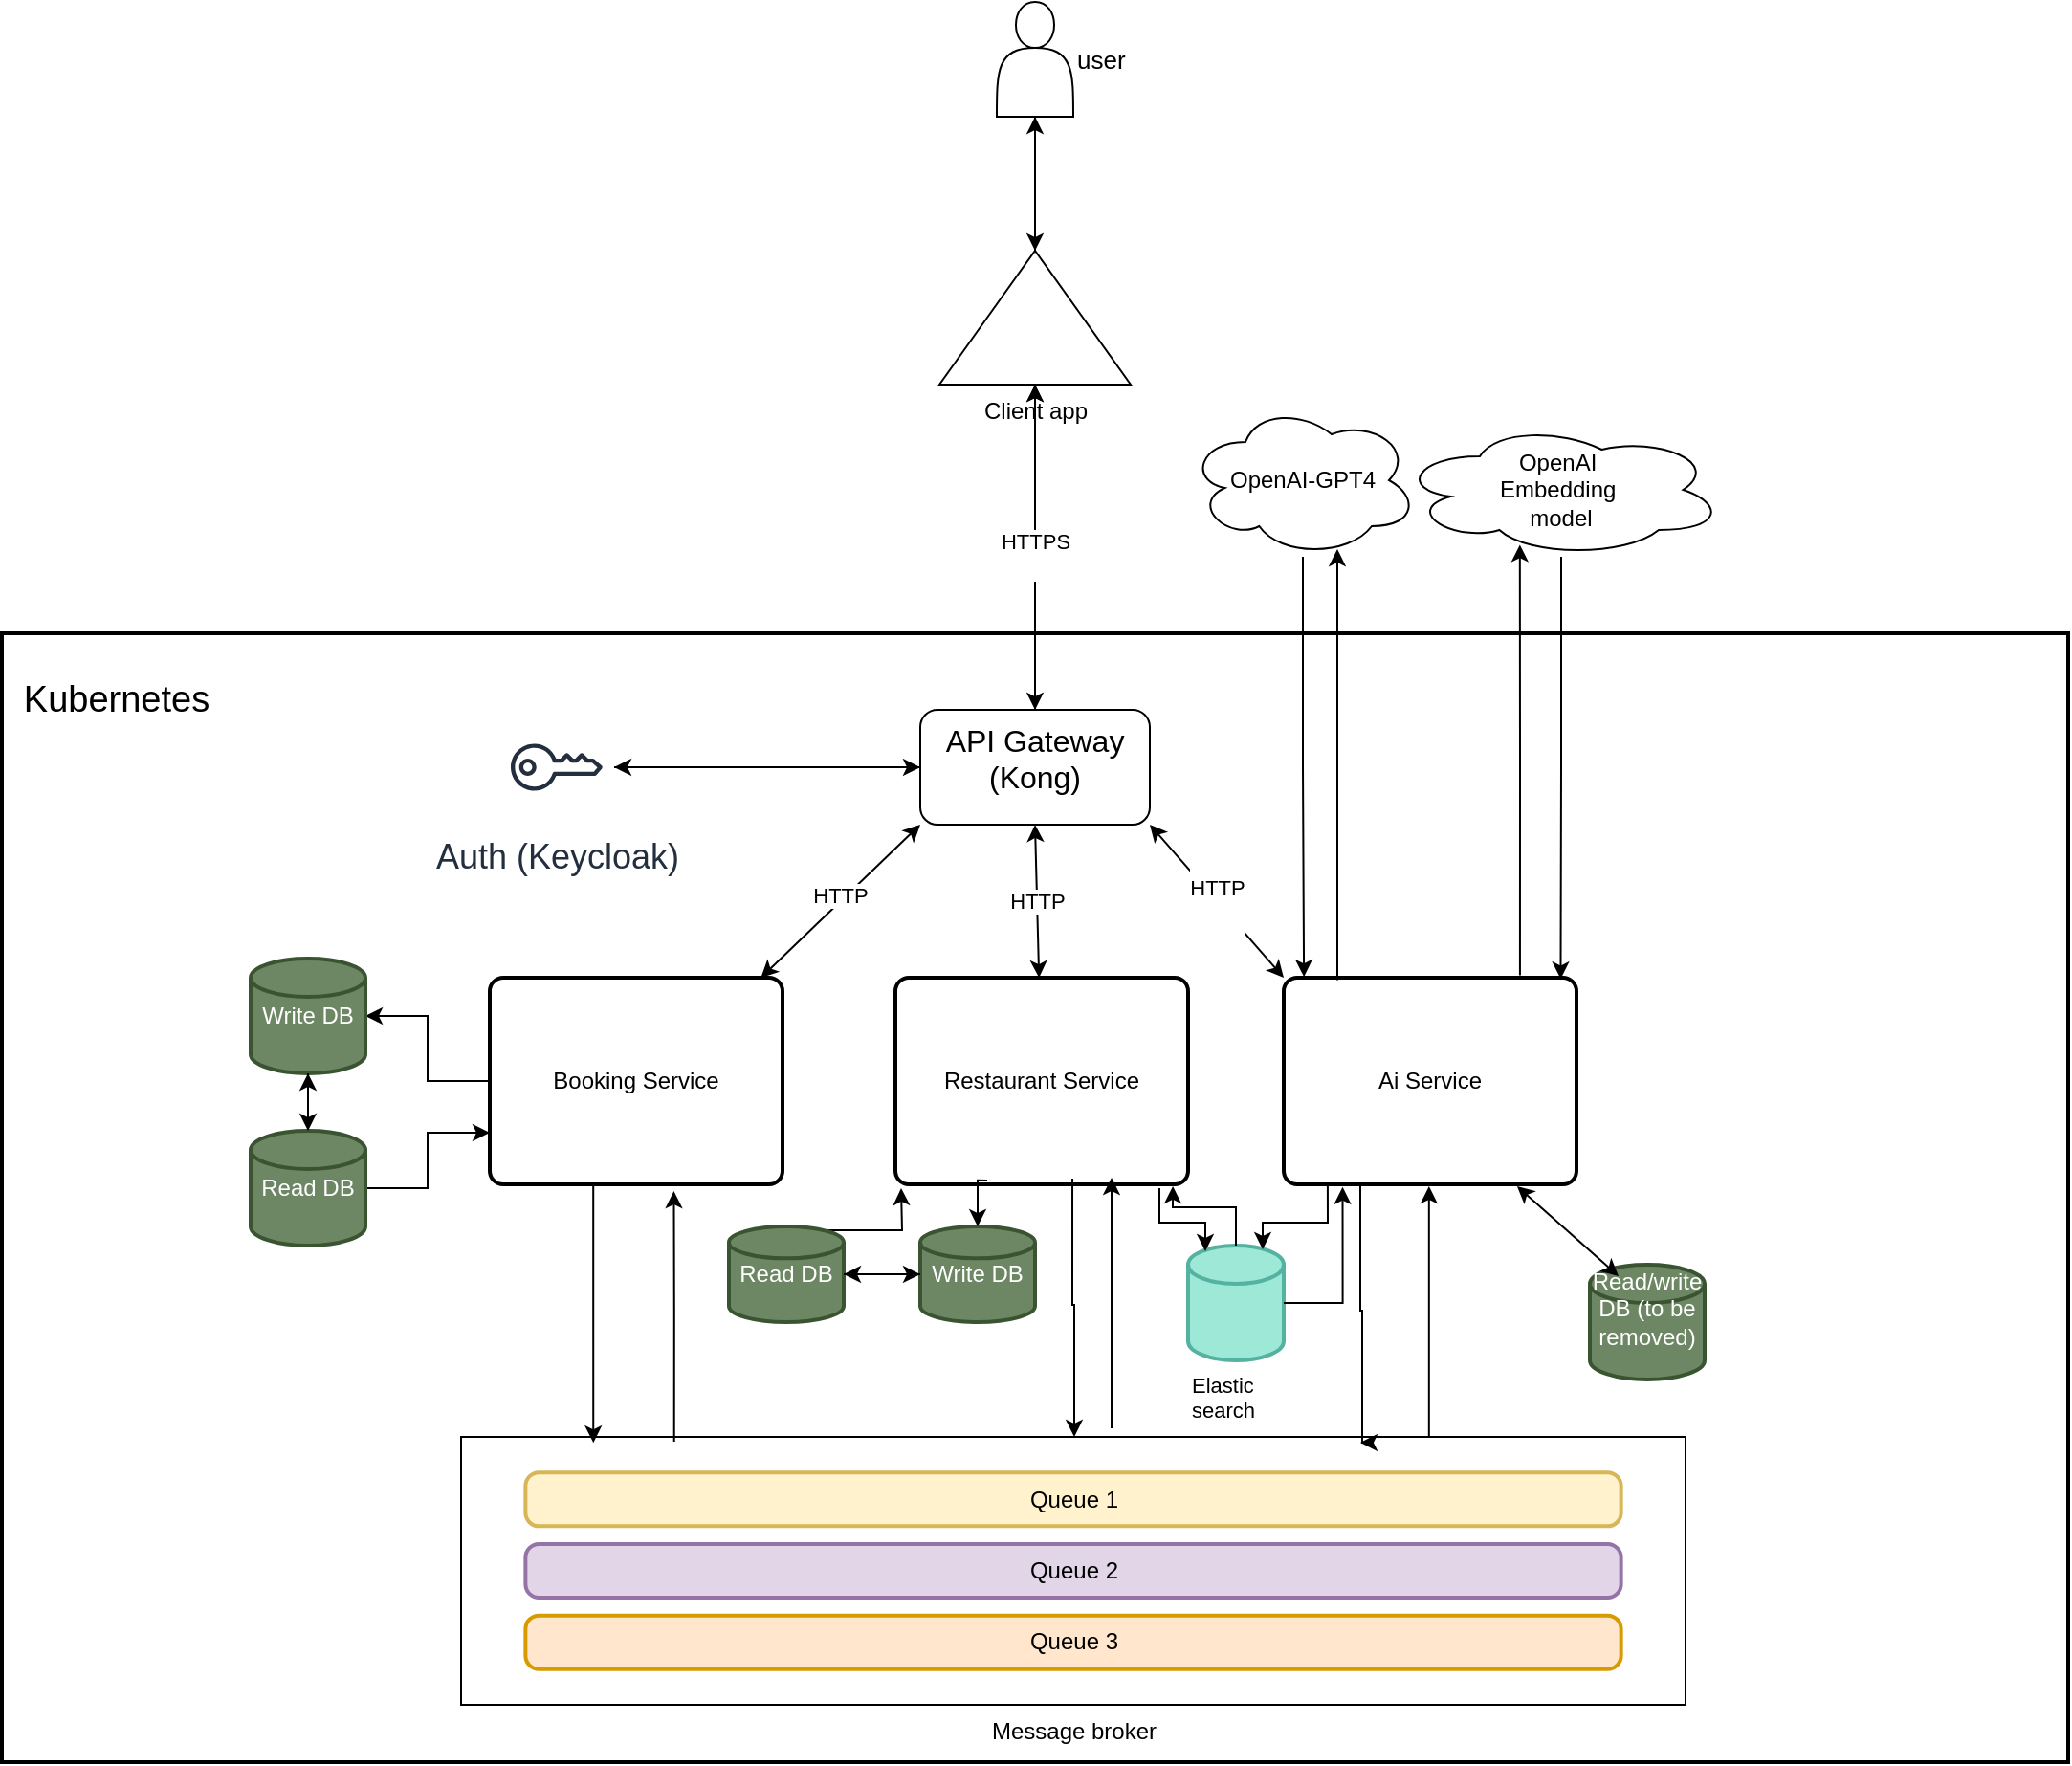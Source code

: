 <mxfile version="25.0.3">
  <diagram name="Page-1" id="WZwVvHjPCqPEUTxyxGWn">
    <mxGraphModel dx="1405" dy="908" grid="1" gridSize="10" guides="1" tooltips="1" connect="1" arrows="1" fold="1" page="1" pageScale="1" pageWidth="850" pageHeight="1100" math="0" shadow="0">
      <root>
        <mxCell id="0" />
        <mxCell id="1" parent="0" />
        <mxCell id="ZbxtkYr-YWAduZjAJKHO-77" value="" style="verticalLabelPosition=bottom;verticalAlign=top;html=1;shape=mxgraph.basic.rect;fillColor2=none;strokeWidth=2;size=20;indent=5;fillColor=none;" parent="1" vertex="1">
          <mxGeometry x="170" y="360" width="1080" height="590" as="geometry" />
        </mxCell>
        <mxCell id="ZbxtkYr-YWAduZjAJKHO-82" style="edgeStyle=orthogonalEdgeStyle;rounded=0;orthogonalLoop=1;jettySize=auto;html=1;" parent="1" source="ZbxtkYr-YWAduZjAJKHO-3" target="ZbxtkYr-YWAduZjAJKHO-11" edge="1">
          <mxGeometry relative="1" as="geometry" />
        </mxCell>
        <mxCell id="ZbxtkYr-YWAduZjAJKHO-3" value="user" style="shape=actor;whiteSpace=wrap;html=1;align=left;labelPosition=right;verticalLabelPosition=middle;verticalAlign=middle;fontSize=13;" parent="1" vertex="1">
          <mxGeometry x="690" y="30" width="40" height="60" as="geometry" />
        </mxCell>
        <mxCell id="ZbxtkYr-YWAduZjAJKHO-13" value="" style="edgeStyle=orthogonalEdgeStyle;rounded=0;orthogonalLoop=1;jettySize=auto;html=1;" parent="1" source="ZbxtkYr-YWAduZjAJKHO-11" target="ZbxtkYr-YWAduZjAJKHO-12" edge="1">
          <mxGeometry relative="1" as="geometry" />
        </mxCell>
        <mxCell id="ZbxtkYr-YWAduZjAJKHO-83" style="edgeStyle=orthogonalEdgeStyle;rounded=0;orthogonalLoop=1;jettySize=auto;html=1;entryX=0.5;entryY=1;entryDx=0;entryDy=0;" parent="1" source="ZbxtkYr-YWAduZjAJKHO-11" target="ZbxtkYr-YWAduZjAJKHO-3" edge="1">
          <mxGeometry relative="1" as="geometry" />
        </mxCell>
        <mxCell id="ZbxtkYr-YWAduZjAJKHO-11" value="Client app" style="verticalLabelPosition=bottom;verticalAlign=top;html=1;shape=mxgraph.basic.acute_triangle;dx=0.5;" parent="1" vertex="1">
          <mxGeometry x="660" y="160" width="100" height="70" as="geometry" />
        </mxCell>
        <mxCell id="ZbxtkYr-YWAduZjAJKHO-18" value="" style="edgeStyle=orthogonalEdgeStyle;rounded=0;orthogonalLoop=1;jettySize=auto;html=1;" parent="1" source="ZbxtkYr-YWAduZjAJKHO-12" target="ZbxtkYr-YWAduZjAJKHO-15" edge="1">
          <mxGeometry relative="1" as="geometry" />
        </mxCell>
        <mxCell id="ZbxtkYr-YWAduZjAJKHO-20" style="edgeStyle=orthogonalEdgeStyle;rounded=0;orthogonalLoop=1;jettySize=auto;html=1;" parent="1" source="ZbxtkYr-YWAduZjAJKHO-12" target="ZbxtkYr-YWAduZjAJKHO-11" edge="1">
          <mxGeometry relative="1" as="geometry" />
        </mxCell>
        <mxCell id="ZbxtkYr-YWAduZjAJKHO-12" value="&lt;font style=&quot;font-size: 16px;&quot;&gt;API Gateway (Kong)&lt;/font&gt;" style="rounded=1;whiteSpace=wrap;html=1;verticalAlign=top;" parent="1" vertex="1">
          <mxGeometry x="650" y="400" width="120" height="60" as="geometry" />
        </mxCell>
        <mxCell id="ZbxtkYr-YWAduZjAJKHO-59" style="edgeStyle=orthogonalEdgeStyle;rounded=0;orthogonalLoop=1;jettySize=auto;html=1;entryX=0;entryY=0.5;entryDx=0;entryDy=0;" parent="1" source="ZbxtkYr-YWAduZjAJKHO-15" target="ZbxtkYr-YWAduZjAJKHO-12" edge="1">
          <mxGeometry relative="1" as="geometry" />
        </mxCell>
        <mxCell id="ZbxtkYr-YWAduZjAJKHO-15" value="Auth (Keycloak)" style="sketch=0;outlineConnect=0;fontColor=#232F3E;gradientColor=none;strokeColor=#232F3E;fillColor=#ffffff;dashed=0;verticalLabelPosition=bottom;verticalAlign=top;align=center;html=1;fontSize=18;fontStyle=0;aspect=fixed;shape=mxgraph.aws4.resourceIcon;resIcon=mxgraph.aws4.addon;labelPosition=center;" parent="1" vertex="1">
          <mxGeometry x="430" y="400" width="60" height="60" as="geometry" />
        </mxCell>
        <mxCell id="7v7jsVOClabLG5YhFFzS-9" style="edgeStyle=orthogonalEdgeStyle;rounded=0;orthogonalLoop=1;jettySize=auto;html=1;" edge="1" parent="1" source="ZbxtkYr-YWAduZjAJKHO-21" target="7v7jsVOClabLG5YhFFzS-5">
          <mxGeometry relative="1" as="geometry" />
        </mxCell>
        <mxCell id="ZbxtkYr-YWAduZjAJKHO-21" value="Booking Service" style="rounded=1;whiteSpace=wrap;html=1;absoluteArcSize=1;arcSize=14;strokeWidth=2;fillColor=none;" parent="1" vertex="1">
          <mxGeometry x="425" y="540" width="153" height="108" as="geometry" />
        </mxCell>
        <mxCell id="ZbxtkYr-YWAduZjAJKHO-22" value="Restaurant Service" style="rounded=1;whiteSpace=wrap;html=1;absoluteArcSize=1;arcSize=14;strokeWidth=2;fillColor=none;" parent="1" vertex="1">
          <mxGeometry x="637" y="540" width="153" height="108" as="geometry" />
        </mxCell>
        <mxCell id="ZbxtkYr-YWAduZjAJKHO-23" value="Ai Service" style="rounded=1;whiteSpace=wrap;html=1;absoluteArcSize=1;arcSize=14;strokeWidth=2;fillColor=none;" parent="1" vertex="1">
          <mxGeometry x="840" y="540" width="153" height="108" as="geometry" />
        </mxCell>
        <mxCell id="ZbxtkYr-YWAduZjAJKHO-27" value="Elastic search" style="strokeWidth=2;html=1;shape=mxgraph.flowchart.database;whiteSpace=wrap;fillColor=#9EE8D7;labelPosition=center;verticalLabelPosition=bottom;align=left;verticalAlign=top;fontSize=11;labelBackgroundColor=default;strokeColor=#54B3A0;" parent="1" vertex="1">
          <mxGeometry x="790" y="680" width="50" height="60" as="geometry" />
        </mxCell>
        <mxCell id="ZbxtkYr-YWAduZjAJKHO-28" value="OpenAI-GPT4" style="ellipse;shape=cloud;whiteSpace=wrap;html=1;" parent="1" vertex="1">
          <mxGeometry x="790" y="240" width="120" height="80" as="geometry" />
        </mxCell>
        <mxCell id="ZbxtkYr-YWAduZjAJKHO-29" value="OpenAI&amp;nbsp;&lt;div&gt;Embedding&amp;nbsp;&lt;/div&gt;&lt;div&gt;model&lt;/div&gt;" style="ellipse;shape=cloud;whiteSpace=wrap;html=1;" parent="1" vertex="1">
          <mxGeometry x="900" y="250" width="170" height="70" as="geometry" />
        </mxCell>
        <mxCell id="ZbxtkYr-YWAduZjAJKHO-33" style="edgeStyle=orthogonalEdgeStyle;rounded=0;orthogonalLoop=1;jettySize=auto;html=1;entryX=0.069;entryY=-0.004;entryDx=0;entryDy=0;entryPerimeter=0;" parent="1" source="ZbxtkYr-YWAduZjAJKHO-28" target="ZbxtkYr-YWAduZjAJKHO-23" edge="1">
          <mxGeometry relative="1" as="geometry" />
        </mxCell>
        <mxCell id="ZbxtkYr-YWAduZjAJKHO-34" style="edgeStyle=orthogonalEdgeStyle;rounded=0;orthogonalLoop=1;jettySize=auto;html=1;entryX=0.65;entryY=0.95;entryDx=0;entryDy=0;entryPerimeter=0;exitX=0.183;exitY=0.012;exitDx=0;exitDy=0;exitPerimeter=0;" parent="1" source="ZbxtkYr-YWAduZjAJKHO-23" target="ZbxtkYr-YWAduZjAJKHO-28" edge="1">
          <mxGeometry relative="1" as="geometry" />
        </mxCell>
        <mxCell id="ZbxtkYr-YWAduZjAJKHO-38" style="edgeStyle=orthogonalEdgeStyle;rounded=0;orthogonalLoop=1;jettySize=auto;html=1;entryX=0.946;entryY=0.006;entryDx=0;entryDy=0;entryPerimeter=0;" parent="1" source="ZbxtkYr-YWAduZjAJKHO-29" target="ZbxtkYr-YWAduZjAJKHO-23" edge="1">
          <mxGeometry relative="1" as="geometry" />
        </mxCell>
        <mxCell id="ZbxtkYr-YWAduZjAJKHO-39" style="edgeStyle=orthogonalEdgeStyle;rounded=0;orthogonalLoop=1;jettySize=auto;html=1;entryX=0.373;entryY=0.91;entryDx=0;entryDy=0;entryPerimeter=0;exitX=0.807;exitY=-0.012;exitDx=0;exitDy=0;exitPerimeter=0;" parent="1" source="ZbxtkYr-YWAduZjAJKHO-23" target="ZbxtkYr-YWAduZjAJKHO-29" edge="1">
          <mxGeometry relative="1" as="geometry">
            <mxPoint x="1023" y="630" as="sourcePoint" />
          </mxGeometry>
        </mxCell>
        <mxCell id="ZbxtkYr-YWAduZjAJKHO-41" value="" style="group" parent="1" vertex="1" connectable="0">
          <mxGeometry x="410" y="780" width="640" height="140" as="geometry" />
        </mxCell>
        <mxCell id="ZbxtkYr-YWAduZjAJKHO-42" value="Message broker" style="verticalLabelPosition=bottom;verticalAlign=top;html=1;shape=mxgraph.basic.rect;fillColor2=none;strokeWidth=1;size=20;indent=5;fillColor=none;" parent="ZbxtkYr-YWAduZjAJKHO-41" vertex="1">
          <mxGeometry width="640" height="140" as="geometry" />
        </mxCell>
        <mxCell id="ZbxtkYr-YWAduZjAJKHO-43" value="Queue 1" style="rounded=1;whiteSpace=wrap;html=1;absoluteArcSize=1;arcSize=14;strokeWidth=2;fillColor=#fff2cc;strokeColor=#d6b656;" parent="ZbxtkYr-YWAduZjAJKHO-41" vertex="1">
          <mxGeometry x="33.684" y="18.667" width="572.632" height="28" as="geometry" />
        </mxCell>
        <mxCell id="ZbxtkYr-YWAduZjAJKHO-44" value="Queue 2" style="rounded=1;whiteSpace=wrap;html=1;absoluteArcSize=1;arcSize=14;strokeWidth=2;fillColor=#e1d5e7;strokeColor=#9673a6;" parent="ZbxtkYr-YWAduZjAJKHO-41" vertex="1">
          <mxGeometry x="33.684" y="56" width="572.632" height="28" as="geometry" />
        </mxCell>
        <mxCell id="ZbxtkYr-YWAduZjAJKHO-45" value="Queue 3" style="rounded=1;whiteSpace=wrap;html=1;absoluteArcSize=1;arcSize=14;strokeWidth=2;fillColor=#ffe6cc;strokeColor=#d79b00;" parent="ZbxtkYr-YWAduZjAJKHO-41" vertex="1">
          <mxGeometry x="33.684" y="93.333" width="572.632" height="28" as="geometry" />
        </mxCell>
        <mxCell id="ZbxtkYr-YWAduZjAJKHO-48" style="edgeStyle=orthogonalEdgeStyle;rounded=0;orthogonalLoop=1;jettySize=auto;html=1;entryX=0.108;entryY=0.022;entryDx=0;entryDy=0;entryPerimeter=0;" parent="1" source="ZbxtkYr-YWAduZjAJKHO-21" target="ZbxtkYr-YWAduZjAJKHO-42" edge="1">
          <mxGeometry relative="1" as="geometry">
            <Array as="points">
              <mxPoint x="480" y="714" />
            </Array>
          </mxGeometry>
        </mxCell>
        <mxCell id="ZbxtkYr-YWAduZjAJKHO-50" style="edgeStyle=orthogonalEdgeStyle;rounded=0;orthogonalLoop=1;jettySize=auto;html=1;entryX=0.629;entryY=1.033;entryDx=0;entryDy=0;entryPerimeter=0;exitX=0.174;exitY=0.018;exitDx=0;exitDy=0;exitPerimeter=0;" parent="1" source="ZbxtkYr-YWAduZjAJKHO-42" target="ZbxtkYr-YWAduZjAJKHO-21" edge="1">
          <mxGeometry relative="1" as="geometry" />
        </mxCell>
        <mxCell id="ZbxtkYr-YWAduZjAJKHO-55" style="edgeStyle=orthogonalEdgeStyle;rounded=0;orthogonalLoop=1;jettySize=auto;html=1;entryX=0.629;entryY=1.033;entryDx=0;entryDy=0;entryPerimeter=0;exitX=0.174;exitY=0.018;exitDx=0;exitDy=0;exitPerimeter=0;" parent="1" edge="1">
          <mxGeometry relative="1" as="geometry">
            <mxPoint x="750" y="775.5" as="sourcePoint" />
            <mxPoint x="750" y="644.5" as="targetPoint" />
          </mxGeometry>
        </mxCell>
        <mxCell id="ZbxtkYr-YWAduZjAJKHO-56" style="edgeStyle=orthogonalEdgeStyle;rounded=0;orthogonalLoop=1;jettySize=auto;html=1;entryX=0.629;entryY=1.033;entryDx=0;entryDy=0;entryPerimeter=0;exitX=0.174;exitY=0.018;exitDx=0;exitDy=0;exitPerimeter=0;" parent="1" edge="1">
          <mxGeometry relative="1" as="geometry">
            <mxPoint x="915.91" y="780" as="sourcePoint" />
            <mxPoint x="915.91" y="649" as="targetPoint" />
          </mxGeometry>
        </mxCell>
        <mxCell id="ZbxtkYr-YWAduZjAJKHO-57" style="edgeStyle=orthogonalEdgeStyle;rounded=0;orthogonalLoop=1;jettySize=auto;html=1;entryX=0.108;entryY=0.022;entryDx=0;entryDy=0;entryPerimeter=0;" parent="1" edge="1">
          <mxGeometry relative="1" as="geometry">
            <mxPoint x="880" y="648" as="sourcePoint" />
            <mxPoint x="880" y="783" as="targetPoint" />
            <Array as="points">
              <mxPoint x="881" y="714" />
            </Array>
          </mxGeometry>
        </mxCell>
        <mxCell id="ZbxtkYr-YWAduZjAJKHO-58" style="edgeStyle=orthogonalEdgeStyle;rounded=0;orthogonalLoop=1;jettySize=auto;html=1;entryX=0.108;entryY=0.022;entryDx=0;entryDy=0;entryPerimeter=0;" parent="1" edge="1">
          <mxGeometry relative="1" as="geometry">
            <mxPoint x="729.52" y="645" as="sourcePoint" />
            <mxPoint x="729.52" y="780" as="targetPoint" />
            <Array as="points">
              <mxPoint x="730.52" y="711" />
            </Array>
          </mxGeometry>
        </mxCell>
        <mxCell id="7v7jsVOClabLG5YhFFzS-7" style="edgeStyle=orthogonalEdgeStyle;rounded=0;orthogonalLoop=1;jettySize=auto;html=1;" edge="1" parent="1" source="ZbxtkYr-YWAduZjAJKHO-60" target="7v7jsVOClabLG5YhFFzS-5">
          <mxGeometry relative="1" as="geometry" />
        </mxCell>
        <mxCell id="7v7jsVOClabLG5YhFFzS-10" style="edgeStyle=orthogonalEdgeStyle;rounded=0;orthogonalLoop=1;jettySize=auto;html=1;entryX=0;entryY=0.75;entryDx=0;entryDy=0;" edge="1" parent="1" source="ZbxtkYr-YWAduZjAJKHO-60" target="ZbxtkYr-YWAduZjAJKHO-21">
          <mxGeometry relative="1" as="geometry" />
        </mxCell>
        <mxCell id="ZbxtkYr-YWAduZjAJKHO-60" value="Read DB" style="strokeWidth=2;html=1;shape=mxgraph.flowchart.database;whiteSpace=wrap;fillColor=#6d8764;strokeColor=#3A5431;fontColor=#ffffff;" parent="1" vertex="1">
          <mxGeometry x="300" y="620" width="60" height="60" as="geometry" />
        </mxCell>
        <mxCell id="ZbxtkYr-YWAduZjAJKHO-64" value="Read/write DB (to be removed)&lt;div&gt;&lt;br&gt;&lt;/div&gt;" style="strokeWidth=2;html=1;shape=mxgraph.flowchart.database;whiteSpace=wrap;fillColor=#6d8764;strokeColor=#3A5431;fontColor=#ffffff;" parent="1" vertex="1">
          <mxGeometry x="1000" y="690" width="60" height="60" as="geometry" />
        </mxCell>
        <mxCell id="ZbxtkYr-YWAduZjAJKHO-65" value="" style="endArrow=classic;startArrow=classic;html=1;rounded=0;exitX=0.25;exitY=0.1;exitDx=0;exitDy=0;exitPerimeter=0;entryX=0.797;entryY=1.009;entryDx=0;entryDy=0;entryPerimeter=0;" parent="1" source="ZbxtkYr-YWAduZjAJKHO-64" edge="1" target="ZbxtkYr-YWAduZjAJKHO-23">
          <mxGeometry width="50" height="50" relative="1" as="geometry">
            <mxPoint x="870" y="685.38" as="sourcePoint" />
            <mxPoint x="850.0" y="648" as="targetPoint" />
          </mxGeometry>
        </mxCell>
        <mxCell id="ZbxtkYr-YWAduZjAJKHO-66" value="" style="endArrow=classic;startArrow=classic;html=1;rounded=0;exitX=0.606;exitY=-0.008;exitDx=0;exitDy=0;exitPerimeter=0;entryX=0;entryY=1;entryDx=0;entryDy=0;" parent="1" target="ZbxtkYr-YWAduZjAJKHO-12" edge="1">
          <mxGeometry width="50" height="50" relative="1" as="geometry">
            <mxPoint x="566.718" y="539.996" as="sourcePoint" />
            <mxPoint x="637" y="460.86" as="targetPoint" />
          </mxGeometry>
        </mxCell>
        <mxCell id="ZbxtkYr-YWAduZjAJKHO-72" value="HTTP" style="edgeLabel;html=1;align=center;verticalAlign=middle;resizable=0;points=[];" parent="ZbxtkYr-YWAduZjAJKHO-66" vertex="1" connectable="0">
          <mxGeometry x="0.043" y="3" relative="1" as="geometry">
            <mxPoint as="offset" />
          </mxGeometry>
        </mxCell>
        <mxCell id="ZbxtkYr-YWAduZjAJKHO-67" value="" style="endArrow=classic;startArrow=classic;html=1;rounded=0;entryX=0.5;entryY=1;entryDx=0;entryDy=0;" parent="1" source="ZbxtkYr-YWAduZjAJKHO-22" target="ZbxtkYr-YWAduZjAJKHO-12" edge="1">
          <mxGeometry width="50" height="50" relative="1" as="geometry">
            <mxPoint x="603" y="540" as="sourcePoint" />
            <mxPoint x="720" y="470" as="targetPoint" />
          </mxGeometry>
        </mxCell>
        <mxCell id="ZbxtkYr-YWAduZjAJKHO-68" value="&#xa;&lt;span style=&quot;color: rgb(0, 0, 0); font-family: Helvetica; font-size: 11px; font-style: normal; font-variant-ligatures: normal; font-variant-caps: normal; font-weight: 400; letter-spacing: normal; orphans: 2; text-align: center; text-indent: 0px; text-transform: none; widows: 2; word-spacing: 0px; -webkit-text-stroke-width: 0px; white-space: nowrap; background-color: rgb(255, 255, 255); text-decoration-thickness: initial; text-decoration-style: initial; text-decoration-color: initial; display: inline !important; float: none;&quot;&gt;HTTP&lt;/span&gt;&#xa;&#xa;" style="endArrow=classic;startArrow=classic;html=1;rounded=0;entryX=0;entryY=0;entryDx=0;entryDy=0;exitX=1;exitY=1;exitDx=0;exitDy=0;" parent="1" source="ZbxtkYr-YWAduZjAJKHO-12" target="ZbxtkYr-YWAduZjAJKHO-23" edge="1">
          <mxGeometry width="50" height="50" relative="1" as="geometry">
            <mxPoint x="730" y="490" as="sourcePoint" />
            <mxPoint x="780" y="440" as="targetPoint" />
          </mxGeometry>
        </mxCell>
        <mxCell id="ZbxtkYr-YWAduZjAJKHO-73" value="HTTP" style="edgeLabel;html=1;align=center;verticalAlign=middle;resizable=0;points=[];" parent="1" vertex="1" connectable="0">
          <mxGeometry x="720.001" y="499.998" as="geometry">
            <mxPoint x="-9" as="offset" />
          </mxGeometry>
        </mxCell>
        <mxCell id="ZbxtkYr-YWAduZjAJKHO-78" value="" style="edgeStyle=orthogonalEdgeStyle;rounded=0;orthogonalLoop=1;jettySize=auto;html=1;" parent="1" source="ZbxtkYr-YWAduZjAJKHO-77" target="ZbxtkYr-YWAduZjAJKHO-11" edge="1">
          <mxGeometry relative="1" as="geometry" />
        </mxCell>
        <mxCell id="ZbxtkYr-YWAduZjAJKHO-79" value="HTTPS&lt;div&gt;&lt;br&gt;&lt;/div&gt;" style="edgeLabel;html=1;align=center;verticalAlign=middle;resizable=0;points=[];" parent="ZbxtkYr-YWAduZjAJKHO-78" vertex="1" connectable="0">
          <mxGeometry x="-0.372" relative="1" as="geometry">
            <mxPoint as="offset" />
          </mxGeometry>
        </mxCell>
        <mxCell id="ZbxtkYr-YWAduZjAJKHO-80" value="Kubernetes" style="text;html=1;align=center;verticalAlign=middle;whiteSpace=wrap;rounded=0;fontSize=19;" parent="1" vertex="1">
          <mxGeometry x="200" y="380" width="60" height="30" as="geometry" />
        </mxCell>
        <mxCell id="7v7jsVOClabLG5YhFFzS-2" style="edgeStyle=orthogonalEdgeStyle;rounded=0;orthogonalLoop=1;jettySize=auto;html=1;entryX=0.78;entryY=0.033;entryDx=0;entryDy=0;entryPerimeter=0;exitX=0.15;exitY=1;exitDx=0;exitDy=0;exitPerimeter=0;" edge="1" parent="1" source="ZbxtkYr-YWAduZjAJKHO-23" target="ZbxtkYr-YWAduZjAJKHO-27">
          <mxGeometry relative="1" as="geometry" />
        </mxCell>
        <mxCell id="7v7jsVOClabLG5YhFFzS-3" style="edgeStyle=orthogonalEdgeStyle;rounded=0;orthogonalLoop=1;jettySize=auto;html=1;entryX=0.18;entryY=0.05;entryDx=0;entryDy=0;entryPerimeter=0;exitX=0.902;exitY=1.019;exitDx=0;exitDy=0;exitPerimeter=0;" edge="1" parent="1" source="ZbxtkYr-YWAduZjAJKHO-22" target="ZbxtkYr-YWAduZjAJKHO-27">
          <mxGeometry relative="1" as="geometry" />
        </mxCell>
        <mxCell id="7v7jsVOClabLG5YhFFzS-4" style="edgeStyle=orthogonalEdgeStyle;rounded=0;orthogonalLoop=1;jettySize=auto;html=1;entryX=0.948;entryY=1.009;entryDx=0;entryDy=0;entryPerimeter=0;" edge="1" parent="1" source="ZbxtkYr-YWAduZjAJKHO-27" target="ZbxtkYr-YWAduZjAJKHO-22">
          <mxGeometry relative="1" as="geometry" />
        </mxCell>
        <mxCell id="7v7jsVOClabLG5YhFFzS-5" value="Write DB" style="strokeWidth=2;html=1;shape=mxgraph.flowchart.database;whiteSpace=wrap;fillColor=#6d8764;strokeColor=#3A5431;fontColor=#ffffff;" vertex="1" parent="1">
          <mxGeometry x="300" y="530" width="60" height="60" as="geometry" />
        </mxCell>
        <mxCell id="7v7jsVOClabLG5YhFFzS-8" style="edgeStyle=orthogonalEdgeStyle;rounded=0;orthogonalLoop=1;jettySize=auto;html=1;entryX=0.5;entryY=0;entryDx=0;entryDy=0;entryPerimeter=0;" edge="1" parent="1" source="7v7jsVOClabLG5YhFFzS-5" target="ZbxtkYr-YWAduZjAJKHO-60">
          <mxGeometry relative="1" as="geometry" />
        </mxCell>
        <mxCell id="7v7jsVOClabLG5YhFFzS-17" style="edgeStyle=orthogonalEdgeStyle;rounded=0;orthogonalLoop=1;jettySize=auto;html=1;exitX=0.733;exitY=0.04;exitDx=0;exitDy=0;exitPerimeter=0;" edge="1" parent="1" source="7v7jsVOClabLG5YhFFzS-12">
          <mxGeometry relative="1" as="geometry">
            <mxPoint x="640" y="650" as="targetPoint" />
          </mxGeometry>
        </mxCell>
        <mxCell id="7v7jsVOClabLG5YhFFzS-12" value="Read DB" style="strokeWidth=2;html=1;shape=mxgraph.flowchart.database;whiteSpace=wrap;fillColor=#6d8764;strokeColor=#3A5431;fontColor=#ffffff;" vertex="1" parent="1">
          <mxGeometry x="550" y="670" width="60" height="50" as="geometry" />
        </mxCell>
        <mxCell id="7v7jsVOClabLG5YhFFzS-13" value="Write DB" style="strokeWidth=2;html=1;shape=mxgraph.flowchart.database;whiteSpace=wrap;fillColor=#6d8764;strokeColor=#3A5431;fontColor=#ffffff;" vertex="1" parent="1">
          <mxGeometry x="650" y="670" width="60" height="50" as="geometry" />
        </mxCell>
        <mxCell id="7v7jsVOClabLG5YhFFzS-14" style="edgeStyle=orthogonalEdgeStyle;rounded=0;orthogonalLoop=1;jettySize=auto;html=1;entryX=1;entryY=0.5;entryDx=0;entryDy=0;entryPerimeter=0;" edge="1" parent="1" source="7v7jsVOClabLG5YhFFzS-13" target="7v7jsVOClabLG5YhFFzS-12">
          <mxGeometry relative="1" as="geometry" />
        </mxCell>
        <mxCell id="7v7jsVOClabLG5YhFFzS-15" style="edgeStyle=orthogonalEdgeStyle;rounded=0;orthogonalLoop=1;jettySize=auto;html=1;entryX=0;entryY=0.5;entryDx=0;entryDy=0;entryPerimeter=0;" edge="1" parent="1" source="7v7jsVOClabLG5YhFFzS-12" target="7v7jsVOClabLG5YhFFzS-13">
          <mxGeometry relative="1" as="geometry" />
        </mxCell>
        <mxCell id="7v7jsVOClabLG5YhFFzS-18" style="edgeStyle=orthogonalEdgeStyle;rounded=0;orthogonalLoop=1;jettySize=auto;html=1;entryX=0.5;entryY=0;entryDx=0;entryDy=0;entryPerimeter=0;exitX=0.314;exitY=0.981;exitDx=0;exitDy=0;exitPerimeter=0;" edge="1" parent="1" source="ZbxtkYr-YWAduZjAJKHO-22" target="7v7jsVOClabLG5YhFFzS-13">
          <mxGeometry relative="1" as="geometry" />
        </mxCell>
        <mxCell id="7v7jsVOClabLG5YhFFzS-20" style="edgeStyle=orthogonalEdgeStyle;rounded=0;orthogonalLoop=1;jettySize=auto;html=1;entryX=0.201;entryY=1.013;entryDx=0;entryDy=0;entryPerimeter=0;exitX=1;exitY=0.5;exitDx=0;exitDy=0;exitPerimeter=0;" edge="1" parent="1" source="ZbxtkYr-YWAduZjAJKHO-27" target="ZbxtkYr-YWAduZjAJKHO-23">
          <mxGeometry relative="1" as="geometry" />
        </mxCell>
      </root>
    </mxGraphModel>
  </diagram>
</mxfile>
